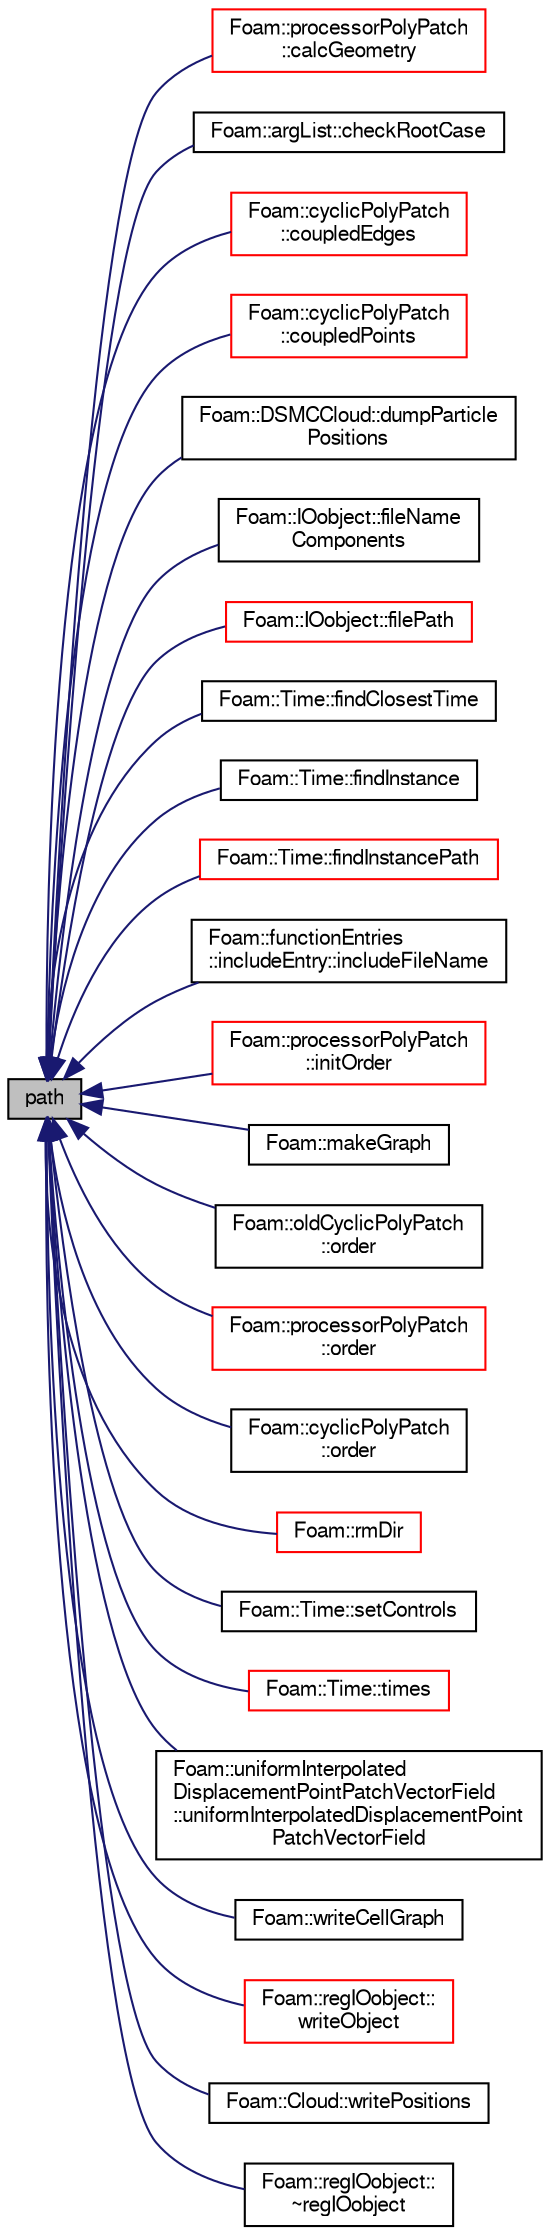 digraph "path"
{
  bgcolor="transparent";
  edge [fontname="FreeSans",fontsize="10",labelfontname="FreeSans",labelfontsize="10"];
  node [fontname="FreeSans",fontsize="10",shape=record];
  rankdir="LR";
  Node1 [label="path",height=0.2,width=0.4,color="black", fillcolor="grey75", style="filled" fontcolor="black"];
  Node1 -> Node2 [dir="back",color="midnightblue",fontsize="10",style="solid",fontname="FreeSans"];
  Node2 [label="Foam::processorPolyPatch\l::calcGeometry",height=0.2,width=0.4,color="red",URL="$a01938.html#a58bb4c0382e9ee570811fb3f005a0a97",tooltip="Calculate the patch geometry. "];
  Node1 -> Node3 [dir="back",color="midnightblue",fontsize="10",style="solid",fontname="FreeSans"];
  Node3 [label="Foam::argList::checkRootCase",height=0.2,width=0.4,color="black",URL="$a00060.html#a8651d674db6c59fb8fc7f5d567273da4",tooltip="Check root path and case path. "];
  Node1 -> Node4 [dir="back",color="midnightblue",fontsize="10",style="solid",fontname="FreeSans"];
  Node4 [label="Foam::cyclicPolyPatch\l::coupledEdges",height=0.2,width=0.4,color="red",URL="$a00463.html#aeb3422aeee49268307deb477d32dc2d3",tooltip="Return connected edges (from patch local to neighbour patch local). "];
  Node1 -> Node5 [dir="back",color="midnightblue",fontsize="10",style="solid",fontname="FreeSans"];
  Node5 [label="Foam::cyclicPolyPatch\l::coupledPoints",height=0.2,width=0.4,color="red",URL="$a00463.html#a022d7b47b3f88e0a33b8f8022bb22473",tooltip="Return connected points (from patch local to neighbour patch local) "];
  Node1 -> Node6 [dir="back",color="midnightblue",fontsize="10",style="solid",fontname="FreeSans"];
  Node6 [label="Foam::DSMCCloud::dumpParticle\lPositions",height=0.2,width=0.4,color="black",URL="$a00561.html#ab61d44944c5792b5c6211d61ac4354bf",tooltip="Dump particle positions to .obj file. "];
  Node1 -> Node7 [dir="back",color="midnightblue",fontsize="10",style="solid",fontname="FreeSans"];
  Node7 [label="Foam::IOobject::fileName\lComponents",height=0.2,width=0.4,color="black",URL="$a01142.html#a7d27b76557b60f572ecd7fa620bd3d8e",tooltip="Split path into instance, local, name components. "];
  Node1 -> Node8 [dir="back",color="midnightblue",fontsize="10",style="solid",fontname="FreeSans"];
  Node8 [label="Foam::IOobject::filePath",height=0.2,width=0.4,color="red",URL="$a01142.html#ae01669f614e6edcf76455737b47707fd",tooltip="Return complete path + object name if the file exists. "];
  Node1 -> Node9 [dir="back",color="midnightblue",fontsize="10",style="solid",fontname="FreeSans"];
  Node9 [label="Foam::Time::findClosestTime",height=0.2,width=0.4,color="black",URL="$a02535.html#a8117e8a0df2a9d411e13435e1676acf7",tooltip="Search the case for the time closest to the given time. "];
  Node1 -> Node10 [dir="back",color="midnightblue",fontsize="10",style="solid",fontname="FreeSans"];
  Node10 [label="Foam::Time::findInstance",height=0.2,width=0.4,color="black",URL="$a02535.html#af4cda0e90561a5927c53e5cdb088c419",tooltip="Return the location of &quot;dir&quot; containing the file &quot;name&quot;. "];
  Node1 -> Node11 [dir="back",color="midnightblue",fontsize="10",style="solid",fontname="FreeSans"];
  Node11 [label="Foam::Time::findInstancePath",height=0.2,width=0.4,color="red",URL="$a02535.html#ae3ea322744b500f4df4960a1bab16848",tooltip="Search the case for the time directory path. "];
  Node1 -> Node12 [dir="back",color="midnightblue",fontsize="10",style="solid",fontname="FreeSans"];
  Node12 [label="Foam::functionEntries\l::includeEntry::includeFileName",height=0.2,width=0.4,color="black",URL="$a01012.html#a9cbd98ead2bb7538e417330caa3bc452",tooltip="Read the include fileName from Istream, expand and return. "];
  Node1 -> Node13 [dir="back",color="midnightblue",fontsize="10",style="solid",fontname="FreeSans"];
  Node13 [label="Foam::processorPolyPatch\l::initOrder",height=0.2,width=0.4,color="red",URL="$a01938.html#aa56a1502e7574a1aa6661f68491bcb3c",tooltip="Initialize ordering for primitivePatch. Does not. "];
  Node1 -> Node14 [dir="back",color="midnightblue",fontsize="10",style="solid",fontname="FreeSans"];
  Node14 [label="Foam::makeGraph",height=0.2,width=0.4,color="black",URL="$a10237.html#aa4579306824960aa272da47319233413"];
  Node1 -> Node15 [dir="back",color="midnightblue",fontsize="10",style="solid",fontname="FreeSans"];
  Node15 [label="Foam::oldCyclicPolyPatch\l::order",height=0.2,width=0.4,color="black",URL="$a01656.html#a557fadfc4a0e74703deefb12da057df5",tooltip="Return new ordering for primitivePatch. "];
  Node1 -> Node16 [dir="back",color="midnightblue",fontsize="10",style="solid",fontname="FreeSans"];
  Node16 [label="Foam::processorPolyPatch\l::order",height=0.2,width=0.4,color="red",URL="$a01938.html#a557fadfc4a0e74703deefb12da057df5",tooltip="Return new ordering for primitivePatch. "];
  Node1 -> Node17 [dir="back",color="midnightblue",fontsize="10",style="solid",fontname="FreeSans"];
  Node17 [label="Foam::cyclicPolyPatch\l::order",height=0.2,width=0.4,color="black",URL="$a00463.html#a557fadfc4a0e74703deefb12da057df5",tooltip="Return new ordering for primitivePatch. "];
  Node1 -> Node18 [dir="back",color="midnightblue",fontsize="10",style="solid",fontname="FreeSans"];
  Node18 [label="Foam::rmDir",height=0.2,width=0.4,color="red",URL="$a10237.html#a94f85dc184bdb0495e62488fda627038",tooltip="Remove a dirctory and its contents. "];
  Node1 -> Node19 [dir="back",color="midnightblue",fontsize="10",style="solid",fontname="FreeSans"];
  Node19 [label="Foam::Time::setControls",height=0.2,width=0.4,color="black",URL="$a02535.html#a8e7c44db2e98bebfcc1a22d512cd7b34",tooltip="Set the controls from the current controlDict. "];
  Node1 -> Node20 [dir="back",color="midnightblue",fontsize="10",style="solid",fontname="FreeSans"];
  Node20 [label="Foam::Time::times",height=0.2,width=0.4,color="red",URL="$a02535.html#aed2dbd182af7815b80c9d0e197a04a78",tooltip="Search the case for valid time directories. "];
  Node1 -> Node21 [dir="back",color="midnightblue",fontsize="10",style="solid",fontname="FreeSans"];
  Node21 [label="Foam::uniformInterpolated\lDisplacementPointPatchVectorField\l::uniformInterpolatedDisplacementPoint\lPatchVectorField",height=0.2,width=0.4,color="black",URL="$a02676.html#a357a1bb9b7d4efe3512c84fa6f1afd46",tooltip="Construct from patch, internal field and dictionary. "];
  Node1 -> Node22 [dir="back",color="midnightblue",fontsize="10",style="solid",fontname="FreeSans"];
  Node22 [label="Foam::writeCellGraph",height=0.2,width=0.4,color="black",URL="$a10237.html#a547c50592023b35182f707df90797abb"];
  Node1 -> Node23 [dir="back",color="midnightblue",fontsize="10",style="solid",fontname="FreeSans"];
  Node23 [label="Foam::regIOobject::\lwriteObject",height=0.2,width=0.4,color="red",URL="$a02084.html#a25cce2a2cb8ccf489894549d23b116c8",tooltip="Write using given format, version and compression. "];
  Node1 -> Node24 [dir="back",color="midnightblue",fontsize="10",style="solid",fontname="FreeSans"];
  Node24 [label="Foam::Cloud::writePositions",height=0.2,width=0.4,color="black",URL="$a00267.html#a12a6f7d82d4ebc721a9b9d49c2510e85",tooltip="Write positions to &lt;cloudName&gt;_positions.obj file. "];
  Node1 -> Node25 [dir="back",color="midnightblue",fontsize="10",style="solid",fontname="FreeSans"];
  Node25 [label="Foam::regIOobject::\l~regIOobject",height=0.2,width=0.4,color="black",URL="$a02084.html#ad6fca8c2369351e6ab6ae3e084f08305",tooltip="Destructor. "];
}
